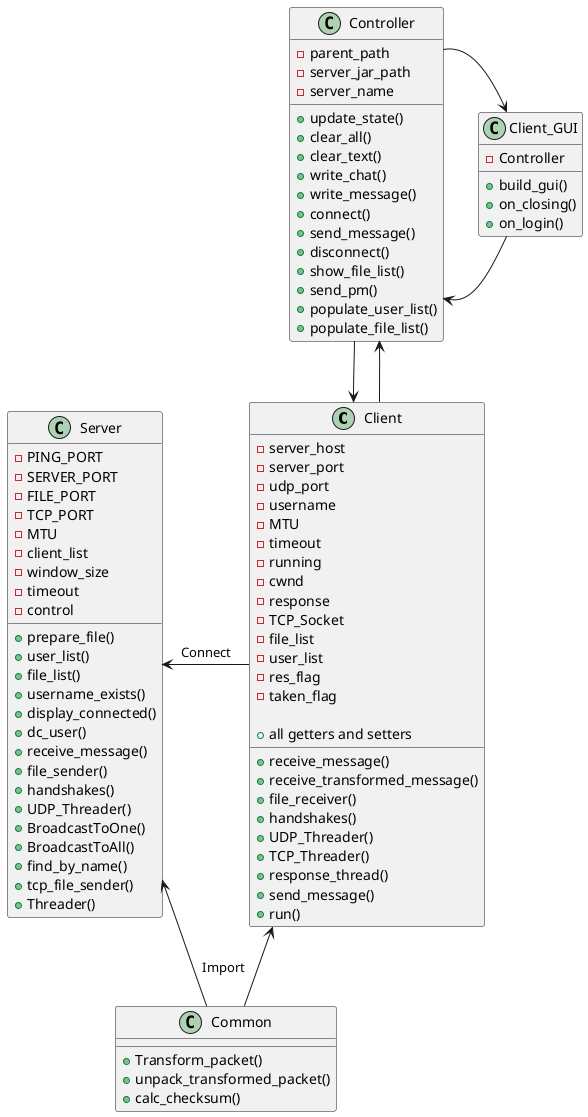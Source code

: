 @startuml
class Client
class Server
class Common
class Client_GUI
class Controller


class Client{
- server_host
- server_port
- udp_port
- username
- MTU
- timeout
- running
- cwnd
- response
- TCP_Socket
- file_list
- user_list
- res_flag
- taken_flag

+ all getters and setters

+ receive_message()
+ receive_transformed_message()
+ file_receiver()
+ handshakes()
+ UDP_Threader()
+ TCP_Threader()
+ response_thread()
+ send_message()
+ run()
}
class Common{

+ Transform_packet()
+ unpack_transformed_packet()
+ calc_checksum()

}

class Client_GUI{
- Controller
+ build_gui()
+ on_closing()
+ on_login()

}

class Controller{
- parent_path
- server_jar_path
- server_name
+ update_state()
+ clear_all()
+ clear_text()
+ write_chat()
+ write_message()
+ connect()
+ send_message()
+ disconnect()
+ show_file_list()
+ send_pm()
+ populate_user_list()
+ populate_file_list()
}

class Server{
- PING_PORT
- SERVER_PORT
- FILE_PORT
- TCP_PORT
- MTU
- client_list
- window_size
- timeout
- control

+ prepare_file()
+ user_list()
+ file_list()
+ username_exists()
+ display_connected()
+ dc_user()
+ receive_message()
+ file_sender()
+ handshakes()
+ UDP_Threader()
+ BroadcastToOne()
+ BroadcastToAll()
+ find_by_name()
+ tcp_file_sender()
+ Threader()

}
Server <- Client : Connect
Server <--Common : "  Import"
Client <--Common
Controller <--Client_GUI
Controller -> Client_GUI
Controller --> Client
Controller <-- Client

@enduml